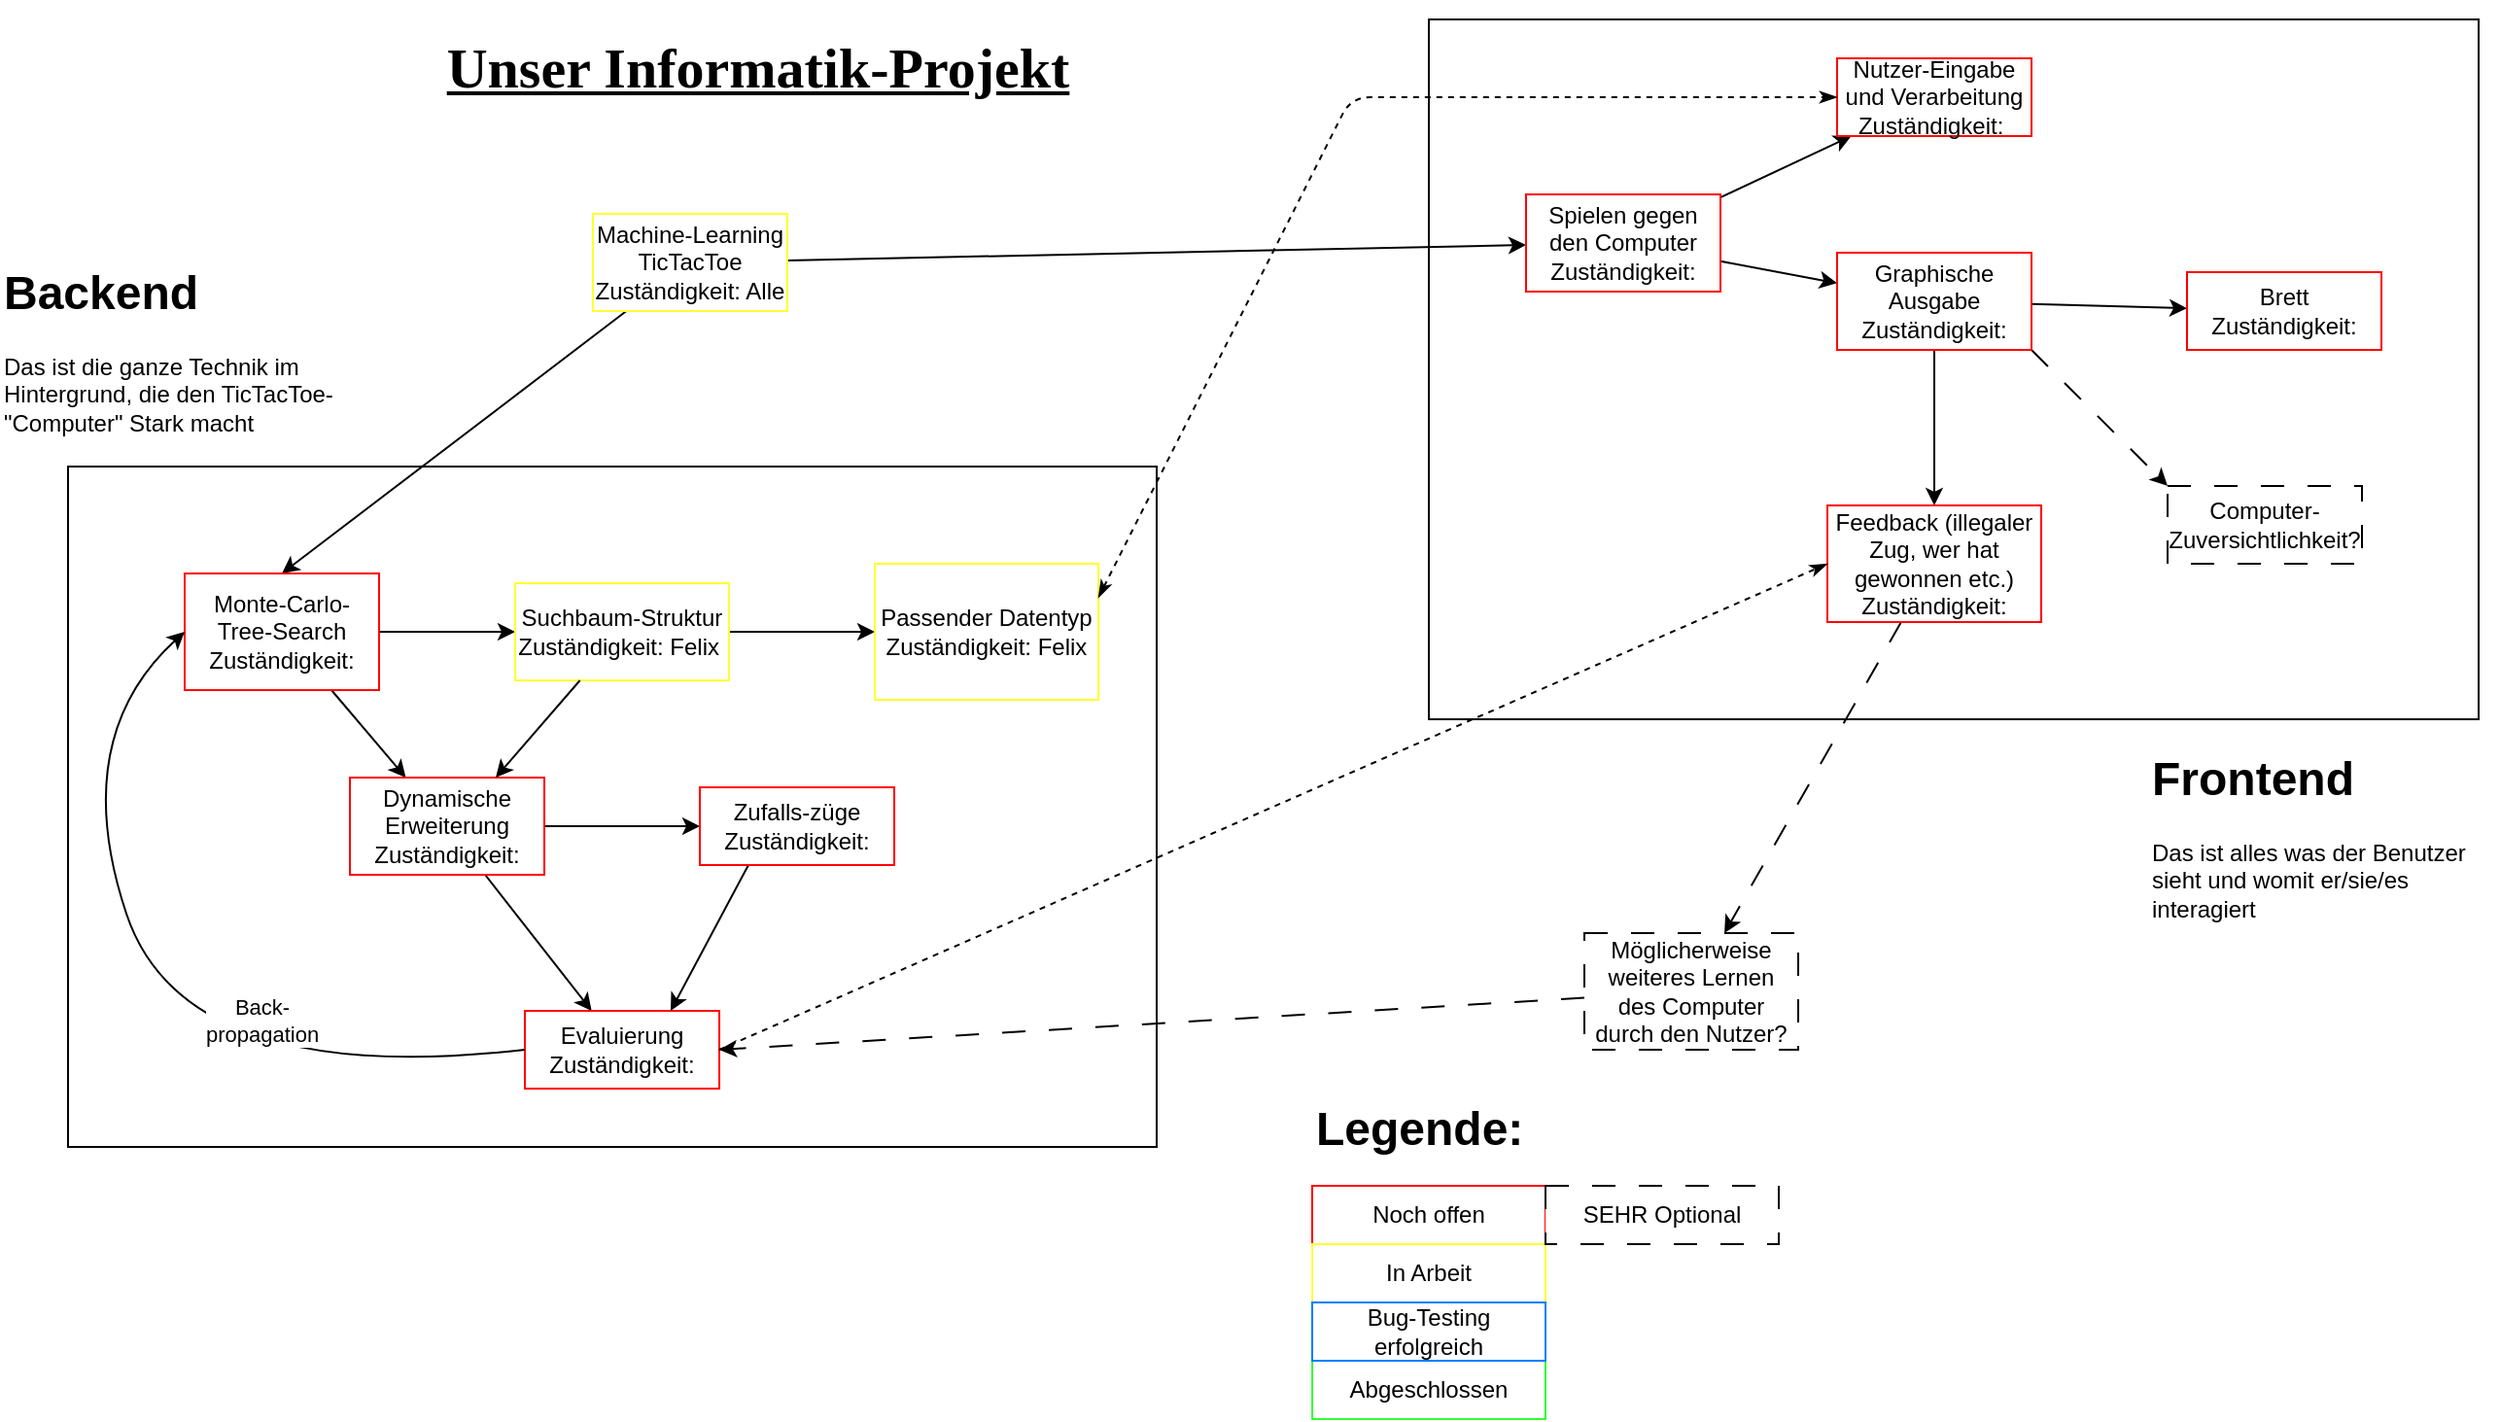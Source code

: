 <mxfile>
    <diagram id="MdrX_lar1-w-kcnfK0Eb" name="Page-1">
        <mxGraphModel dx="828" dy="659" grid="1" gridSize="10" guides="1" tooltips="1" connect="1" arrows="1" fold="1" page="1" pageScale="1" pageWidth="3300" pageHeight="4681" math="0" shadow="0">
            <root>
                <mxCell id="0"/>
                <mxCell id="1" parent="0"/>
                <mxCell id="82" value="&lt;h1 style=&quot;margin-top: 0px;&quot;&gt;Legende:&lt;/h1&gt;" style="text;html=1;whiteSpace=wrap;overflow=hidden;rounded=0;" parent="1" vertex="1">
                    <mxGeometry x="750" y="570" width="180" height="120" as="geometry"/>
                </mxCell>
                <mxCell id="73" value="" style="rounded=0;whiteSpace=wrap;html=1;fillColor=none;" parent="1" vertex="1">
                    <mxGeometry x="110" y="250" width="560" height="350" as="geometry"/>
                </mxCell>
                <mxCell id="76" value="" style="rounded=0;whiteSpace=wrap;html=1;fillColor=none;" parent="1" vertex="1">
                    <mxGeometry x="810" y="20" width="540" height="360" as="geometry"/>
                </mxCell>
                <mxCell id="2" value="&lt;font face=&quot;Comic Sans MS&quot; style=&quot;font-size: 29px;&quot;&gt;&lt;b&gt;&lt;u&gt;Unser Informatik-Projekt&lt;/u&gt;&lt;/b&gt;&lt;/font&gt;" style="text;html=1;align=center;verticalAlign=middle;whiteSpace=wrap;rounded=0;fontFamily=Helvetica;fontSize=11;labelBackgroundColor=default;fillColor=none;glass=0;arcSize=0;shadow=0;" parent="1" vertex="1">
                    <mxGeometry x="220" y="10" width="490" height="70" as="geometry"/>
                </mxCell>
                <mxCell id="35" style="edgeStyle=none;html=1;entryX=0.5;entryY=0;entryDx=0;entryDy=0;" parent="1" source="33" target="34" edge="1">
                    <mxGeometry relative="1" as="geometry"/>
                </mxCell>
                <mxCell id="57" value="" style="edgeStyle=none;html=1;" parent="1" source="33" target="56" edge="1">
                    <mxGeometry relative="1" as="geometry"/>
                </mxCell>
                <mxCell id="33" value="Machine-Learning&lt;div&gt;TicTacToe&lt;/div&gt;&lt;div&gt;Zuständigkeit: Alle&lt;/div&gt;" style="whiteSpace=wrap;html=1;align=center;strokeColor=#FFFF33;" parent="1" vertex="1">
                    <mxGeometry x="380" y="120" width="100" height="50" as="geometry"/>
                </mxCell>
                <mxCell id="36" style="edgeStyle=none;html=1;exitX=1;exitY=0.5;exitDx=0;exitDy=0;" parent="1" source="34" target="37" edge="1">
                    <mxGeometry relative="1" as="geometry">
                        <mxPoint x="365" y="340" as="targetPoint"/>
                    </mxGeometry>
                </mxCell>
                <mxCell id="44" value="" style="edgeStyle=none;html=1;" parent="1" source="34" target="43" edge="1">
                    <mxGeometry relative="1" as="geometry"/>
                </mxCell>
                <mxCell id="34" value="Monte-Carlo-Tree-Search&lt;div&gt;Zuständigkeit:&lt;/div&gt;" style="whiteSpace=wrap;html=1;align=center;strokeColor=#FF0000;" parent="1" vertex="1">
                    <mxGeometry x="170" y="305" width="100" height="60" as="geometry"/>
                </mxCell>
                <mxCell id="40" value="" style="edgeStyle=none;html=1;" parent="1" source="37" target="39" edge="1">
                    <mxGeometry relative="1" as="geometry"/>
                </mxCell>
                <mxCell id="37" value="Suchbaum-Struktur&lt;div&gt;Zuständigkeit: Felix&amp;nbsp;&lt;/div&gt;" style="whiteSpace=wrap;html=1;align=center;strokeColor=#FFFF33;" parent="1" vertex="1">
                    <mxGeometry x="340" y="310" width="110" height="50" as="geometry"/>
                </mxCell>
                <mxCell id="39" value="Passender Datentyp&lt;div&gt;Zuständigkeit: Felix&lt;/div&gt;" style="whiteSpace=wrap;html=1;align=center;strokeColor=#FFFF33;" parent="1" vertex="1">
                    <mxGeometry x="525" y="300" width="115" height="70" as="geometry"/>
                </mxCell>
                <mxCell id="48" value="" style="edgeStyle=none;html=1;" parent="1" source="43" target="47" edge="1">
                    <mxGeometry relative="1" as="geometry"/>
                </mxCell>
                <mxCell id="50" value="" style="edgeStyle=none;html=1;" parent="1" source="43" target="49" edge="1">
                    <mxGeometry relative="1" as="geometry"/>
                </mxCell>
                <mxCell id="43" value="Dynamische Erweiterung&lt;div&gt;Zuständigkeit:&lt;/div&gt;" style="whiteSpace=wrap;html=1;align=center;strokeColor=#FF0000;" parent="1" vertex="1">
                    <mxGeometry x="255" y="410" width="100" height="50" as="geometry"/>
                </mxCell>
                <mxCell id="45" style="edgeStyle=none;html=1;entryX=0.75;entryY=0;entryDx=0;entryDy=0;" parent="1" source="37" target="43" edge="1">
                    <mxGeometry relative="1" as="geometry">
                        <mxPoint x="305" y="420" as="targetPoint"/>
                    </mxGeometry>
                </mxCell>
                <mxCell id="47" value="Evaluierung&lt;div&gt;Zuständigkeit:&lt;/div&gt;" style="whiteSpace=wrap;html=1;align=center;strokeColor=#FF0000;" parent="1" vertex="1">
                    <mxGeometry x="345" y="530" width="100" height="40" as="geometry"/>
                </mxCell>
                <mxCell id="51" style="edgeStyle=none;html=1;exitX=0.25;exitY=1;exitDx=0;exitDy=0;entryX=0.75;entryY=0;entryDx=0;entryDy=0;" parent="1" source="49" target="47" edge="1">
                    <mxGeometry relative="1" as="geometry"/>
                </mxCell>
                <mxCell id="49" value="Zufalls-züge&lt;div&gt;Zuständigkeit:&lt;/div&gt;" style="whiteSpace=wrap;html=1;align=center;strokeColor=#FF0000;" parent="1" vertex="1">
                    <mxGeometry x="435" y="415" width="100" height="40" as="geometry"/>
                </mxCell>
                <mxCell id="53" value="" style="curved=1;endArrow=classic;html=1;exitX=0;exitY=0.5;exitDx=0;exitDy=0;entryX=0;entryY=0.5;entryDx=0;entryDy=0;" parent="1" source="47" target="34" edge="1">
                    <mxGeometry width="50" height="50" relative="1" as="geometry">
                        <mxPoint x="365" y="460" as="sourcePoint"/>
                        <mxPoint x="415" y="410" as="targetPoint"/>
                        <Array as="points">
                            <mxPoint x="170" y="570"/>
                            <mxPoint x="110" y="390"/>
                        </Array>
                    </mxGeometry>
                </mxCell>
                <mxCell id="54" value="Back-propagation" style="text;html=1;align=center;verticalAlign=middle;whiteSpace=wrap;rounded=0;fontFamily=Helvetica;fontSize=11;fontColor=default;labelBackgroundColor=default;" parent="1" vertex="1">
                    <mxGeometry x="180" y="520" width="60" height="30" as="geometry"/>
                </mxCell>
                <mxCell id="59" value="" style="edgeStyle=none;html=1;" parent="1" source="56" target="58" edge="1">
                    <mxGeometry relative="1" as="geometry"/>
                </mxCell>
                <mxCell id="63" value="" style="edgeStyle=none;html=1;" parent="1" source="56" target="62" edge="1">
                    <mxGeometry relative="1" as="geometry"/>
                </mxCell>
                <mxCell id="56" value="Spielen gegen den Computer&lt;div&gt;Zuständigkeit:&lt;/div&gt;" style="whiteSpace=wrap;html=1;align=center;strokeColor=#FF0000;" parent="1" vertex="1">
                    <mxGeometry x="860" y="110" width="100" height="50" as="geometry"/>
                </mxCell>
                <mxCell id="58" value="Nutzer-Eingabe und Verarbeitung&lt;div&gt;Zuständigkeit:&amp;nbsp;&lt;/div&gt;" style="whiteSpace=wrap;html=1;align=center;strokeColor=#FF0000;" parent="1" vertex="1">
                    <mxGeometry x="1020" y="40" width="100" height="40" as="geometry"/>
                </mxCell>
                <mxCell id="60" value="" style="endArrow=classicThin;dashed=1;html=1;exitX=1;exitY=0.25;exitDx=0;exitDy=0;endFill=1;startArrow=classicThin;startFill=1;entryX=0;entryY=0.5;entryDx=0;entryDy=0;" parent="1" source="39" target="58" edge="1">
                    <mxGeometry width="50" height="50" relative="1" as="geometry">
                        <mxPoint x="745" y="240" as="sourcePoint"/>
                        <mxPoint x="770" y="110" as="targetPoint"/>
                        <Array as="points">
                            <mxPoint x="770" y="60"/>
                        </Array>
                    </mxGeometry>
                </mxCell>
                <mxCell id="65" value="" style="edgeStyle=none;html=1;" parent="1" source="62" target="64" edge="1">
                    <mxGeometry relative="1" as="geometry"/>
                </mxCell>
                <mxCell id="67" value="" style="edgeStyle=none;html=1;" parent="1" source="62" target="66" edge="1">
                    <mxGeometry relative="1" as="geometry"/>
                </mxCell>
                <mxCell id="68" style="edgeStyle=none;html=1;exitX=1;exitY=1;exitDx=0;exitDy=0;entryX=0;entryY=0;entryDx=0;entryDy=0;dashed=1;dashPattern=12 12;" parent="1" source="62" target="69" edge="1">
                    <mxGeometry relative="1" as="geometry">
                        <mxPoint x="1190" y="260" as="targetPoint"/>
                    </mxGeometry>
                </mxCell>
                <mxCell id="62" value="Graphische Ausgabe&lt;div&gt;Zuständigkeit:&lt;/div&gt;" style="whiteSpace=wrap;html=1;align=center;strokeColor=#FF0000;" parent="1" vertex="1">
                    <mxGeometry x="1020" y="140" width="100" height="50" as="geometry"/>
                </mxCell>
                <mxCell id="64" value="Brett&lt;div&gt;Zuständigkeit:&lt;/div&gt;" style="whiteSpace=wrap;html=1;align=center;strokeColor=#FF0000;" parent="1" vertex="1">
                    <mxGeometry x="1200" y="150" width="100" height="40" as="geometry"/>
                </mxCell>
                <mxCell id="79" value="" style="edgeStyle=none;html=1;dashed=1;dashPattern=12 12;" parent="1" source="66" target="78" edge="1">
                    <mxGeometry relative="1" as="geometry"/>
                </mxCell>
                <mxCell id="66" value="Feedback (illegaler Zug, wer hat gewonnen etc.)&lt;div&gt;Zuständigkeit:&lt;/div&gt;" style="whiteSpace=wrap;html=1;align=center;strokeColor=#FF0000;" parent="1" vertex="1">
                    <mxGeometry x="1015" y="270" width="110" height="60" as="geometry"/>
                </mxCell>
                <mxCell id="69" value="Computer-Zuversichtlichkeit?" style="whiteSpace=wrap;html=1;align=center;dashed=1;dashPattern=12 12;" parent="1" vertex="1">
                    <mxGeometry x="1190" y="260" width="100" height="40" as="geometry"/>
                </mxCell>
                <mxCell id="72" value="" style="endArrow=classicThin;dashed=1;html=1;exitX=1;exitY=0.5;exitDx=0;exitDy=0;entryX=0;entryY=0.5;entryDx=0;entryDy=0;endFill=1;" parent="1" source="47" target="66" edge="1">
                    <mxGeometry width="50" height="50" relative="1" as="geometry">
                        <mxPoint x="680" y="470" as="sourcePoint"/>
                        <mxPoint x="730" y="420" as="targetPoint"/>
                    </mxGeometry>
                </mxCell>
                <mxCell id="75" value="&lt;h1 style=&quot;margin-top: 0px;&quot;&gt;Backend&lt;/h1&gt;&lt;div&gt;Das ist die ganze Technik im Hintergrund, die den TicTacToe-&quot;Computer&quot; Stark macht&lt;/div&gt;" style="text;html=1;whiteSpace=wrap;overflow=hidden;rounded=0;" parent="1" vertex="1">
                    <mxGeometry x="75" y="140" width="180" height="120" as="geometry"/>
                </mxCell>
                <mxCell id="77" value="&lt;h1 style=&quot;margin-top: 0px;&quot;&gt;Frontend&lt;/h1&gt;&lt;div&gt;Das ist alles was der Benutzer sieht und womit er/sie/es interagiert&lt;/div&gt;" style="text;html=1;whiteSpace=wrap;overflow=hidden;rounded=0;" parent="1" vertex="1">
                    <mxGeometry x="1180" y="390" width="180" height="120" as="geometry"/>
                </mxCell>
                <mxCell id="80" style="edgeStyle=none;html=1;entryX=1;entryY=0.5;entryDx=0;entryDy=0;dashed=1;dashPattern=12 12;" parent="1" source="78" target="47" edge="1">
                    <mxGeometry relative="1" as="geometry">
                        <mxPoint x="800" y="540" as="targetPoint"/>
                    </mxGeometry>
                </mxCell>
                <mxCell id="78" value="Möglicherweise weiteres Lernen des Computer durch den Nutzer?" style="whiteSpace=wrap;html=1;align=center;dashed=1;dashPattern=12 12;" parent="1" vertex="1">
                    <mxGeometry x="890" y="490" width="110" height="60" as="geometry"/>
                </mxCell>
                <mxCell id="81" value="Noch offen" style="rounded=0;whiteSpace=wrap;html=1;strokeColor=#FF0000;" parent="1" vertex="1">
                    <mxGeometry x="750" y="620" width="120" height="30" as="geometry"/>
                </mxCell>
                <mxCell id="83" value="In Arbeit" style="rounded=0;whiteSpace=wrap;html=1;strokeColor=#FFFF33;" parent="1" vertex="1">
                    <mxGeometry x="750" y="650" width="120" height="30" as="geometry"/>
                </mxCell>
                <mxCell id="84" value="Abgeschlossen" style="rounded=0;whiteSpace=wrap;html=1;strokeColor=#33FF33;" parent="1" vertex="1">
                    <mxGeometry x="750" y="710" width="120" height="30" as="geometry"/>
                </mxCell>
                <mxCell id="85" value="Bug-Testing erfolgreich" style="rounded=0;whiteSpace=wrap;html=1;strokeColor=#007FFF;" parent="1" vertex="1">
                    <mxGeometry x="750" y="680" width="120" height="30" as="geometry"/>
                </mxCell>
                <mxCell id="86" value="SEHR Optional" style="rounded=0;whiteSpace=wrap;html=1;strokeColor=#000000;dashed=1;dashPattern=12 12;" parent="1" vertex="1">
                    <mxGeometry x="870" y="620" width="120" height="30" as="geometry"/>
                </mxCell>
            </root>
        </mxGraphModel>
    </diagram>
</mxfile>